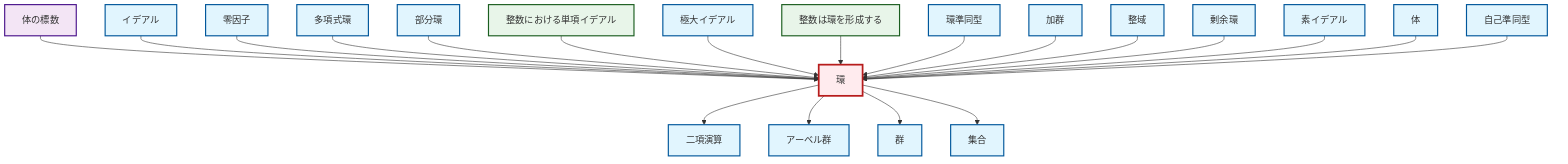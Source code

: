 graph TD
    classDef definition fill:#e1f5fe,stroke:#01579b,stroke-width:2px
    classDef theorem fill:#f3e5f5,stroke:#4a148c,stroke-width:2px
    classDef axiom fill:#fff3e0,stroke:#e65100,stroke-width:2px
    classDef example fill:#e8f5e9,stroke:#1b5e20,stroke-width:2px
    classDef current fill:#ffebee,stroke:#b71c1c,stroke-width:3px
    ex-principal-ideal["整数における単項イデアル"]:::example
    def-group["群"]:::definition
    def-abelian-group["アーベル群"]:::definition
    def-integral-domain["整域"]:::definition
    def-field["体"]:::definition
    ex-integers-ring["整数は環を形成する"]:::example
    def-maximal-ideal["極大イデアル"]:::definition
    def-ring["環"]:::definition
    def-prime-ideal["素イデアル"]:::definition
    def-binary-operation["二項演算"]:::definition
    thm-field-characteristic["体の標数"]:::theorem
    def-polynomial-ring["多項式環"]:::definition
    def-endomorphism["自己準同型"]:::definition
    def-zero-divisor["零因子"]:::definition
    def-ideal["イデアル"]:::definition
    def-ring-homomorphism["環準同型"]:::definition
    def-module["加群"]:::definition
    def-set["集合"]:::definition
    def-subring["部分環"]:::definition
    def-quotient-ring["剰余環"]:::definition
    thm-field-characteristic --> def-ring
    def-ideal --> def-ring
    def-zero-divisor --> def-ring
    def-polynomial-ring --> def-ring
    def-subring --> def-ring
    ex-principal-ideal --> def-ring
    def-ring --> def-binary-operation
    def-maximal-ideal --> def-ring
    ex-integers-ring --> def-ring
    def-ring --> def-abelian-group
    def-ring-homomorphism --> def-ring
    def-module --> def-ring
    def-integral-domain --> def-ring
    def-quotient-ring --> def-ring
    def-ring --> def-group
    def-prime-ideal --> def-ring
    def-field --> def-ring
    def-ring --> def-set
    def-endomorphism --> def-ring
    class def-ring current